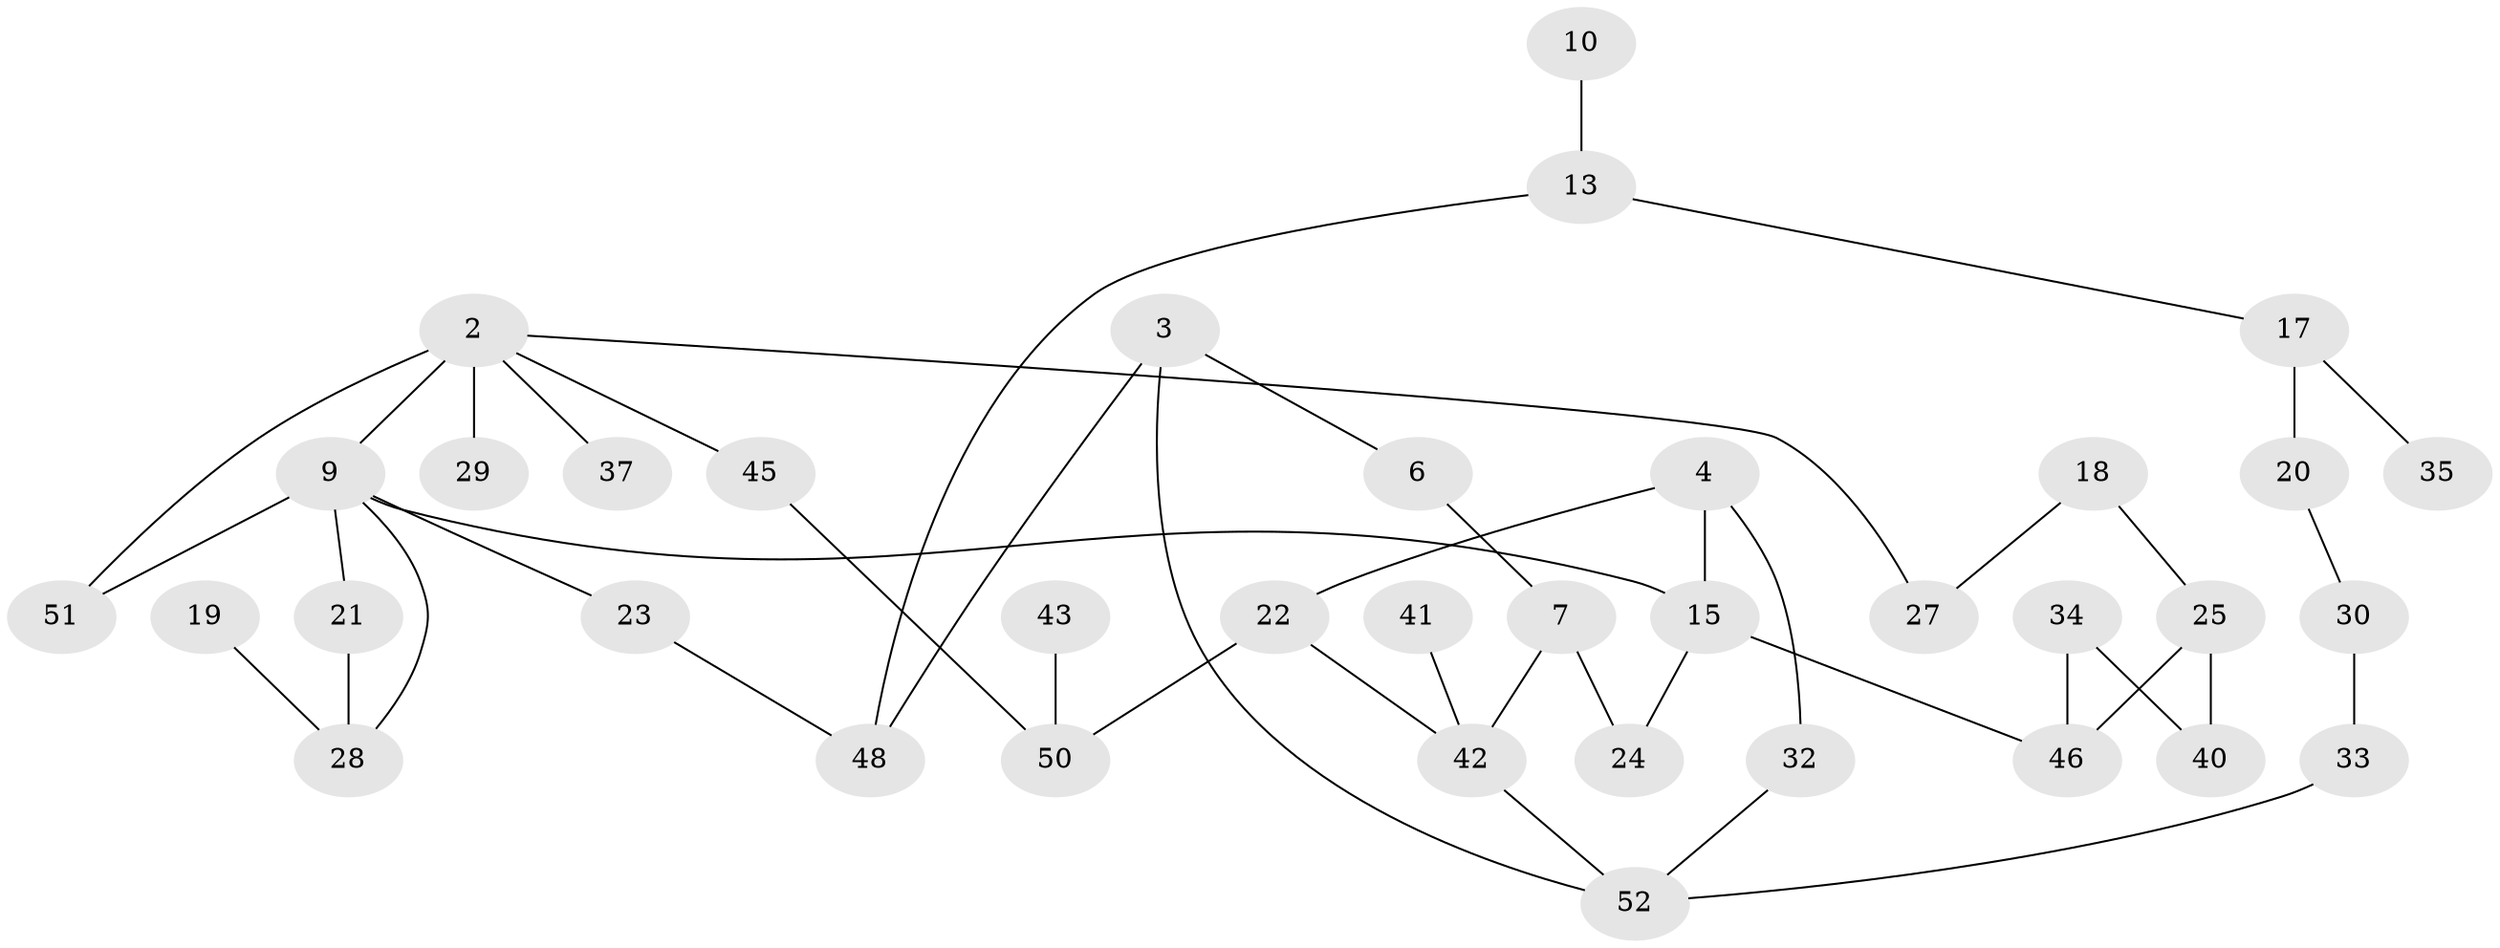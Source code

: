 // original degree distribution, {0: 0.19444444444444445, 2: 0.2638888888888889, 3: 0.20833333333333334, 1: 0.2222222222222222, 4: 0.08333333333333333, 5: 0.013888888888888888, 6: 0.013888888888888888}
// Generated by graph-tools (version 1.1) at 2025/48/03/04/25 22:48:18]
// undirected, 37 vertices, 46 edges
graph export_dot {
  node [color=gray90,style=filled];
  2;
  3;
  4;
  6;
  7;
  9;
  10;
  13;
  15;
  17;
  18;
  19;
  20;
  21;
  22;
  23;
  24;
  25;
  27;
  28;
  29;
  30;
  32;
  33;
  34;
  35;
  37;
  40;
  41;
  42;
  43;
  45;
  46;
  48;
  50;
  51;
  52;
  2 -- 9 [weight=1.0];
  2 -- 27 [weight=1.0];
  2 -- 29 [weight=2.0];
  2 -- 37 [weight=1.0];
  2 -- 45 [weight=1.0];
  2 -- 51 [weight=1.0];
  3 -- 6 [weight=1.0];
  3 -- 48 [weight=1.0];
  3 -- 52 [weight=1.0];
  4 -- 15 [weight=1.0];
  4 -- 22 [weight=1.0];
  4 -- 32 [weight=1.0];
  6 -- 7 [weight=1.0];
  7 -- 24 [weight=1.0];
  7 -- 42 [weight=1.0];
  9 -- 15 [weight=1.0];
  9 -- 21 [weight=1.0];
  9 -- 23 [weight=1.0];
  9 -- 28 [weight=1.0];
  9 -- 51 [weight=1.0];
  10 -- 13 [weight=1.0];
  13 -- 17 [weight=1.0];
  13 -- 48 [weight=1.0];
  15 -- 24 [weight=1.0];
  15 -- 46 [weight=1.0];
  17 -- 20 [weight=1.0];
  17 -- 35 [weight=1.0];
  18 -- 25 [weight=1.0];
  18 -- 27 [weight=1.0];
  19 -- 28 [weight=1.0];
  20 -- 30 [weight=1.0];
  21 -- 28 [weight=1.0];
  22 -- 42 [weight=1.0];
  22 -- 50 [weight=1.0];
  23 -- 48 [weight=1.0];
  25 -- 40 [weight=1.0];
  25 -- 46 [weight=1.0];
  30 -- 33 [weight=1.0];
  32 -- 52 [weight=1.0];
  33 -- 52 [weight=1.0];
  34 -- 40 [weight=1.0];
  34 -- 46 [weight=1.0];
  41 -- 42 [weight=1.0];
  42 -- 52 [weight=1.0];
  43 -- 50 [weight=1.0];
  45 -- 50 [weight=1.0];
}
